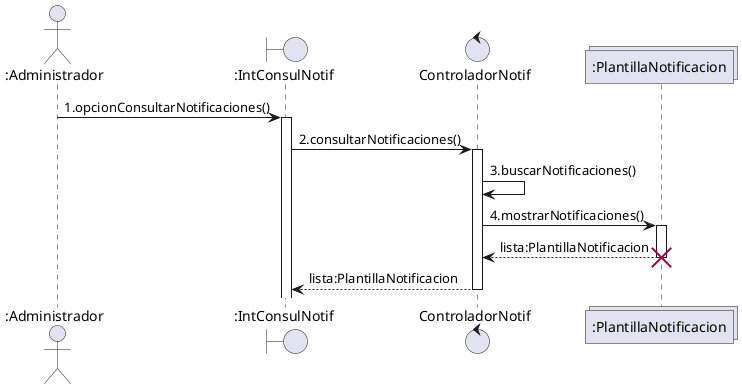 @startuml
    actor ":Administrador" as admin
    boundary ":IntConsulNotif" as intConsulNotif
    control "ControladorNotif" as ctrlNotif
    collections ":PlantillaNotificacion" as plantiList
    

    admin -> intConsulNotif : 1.opcionConsultarNotificaciones()
    activate intConsulNotif
    intConsulNotif -> ctrlNotif : 2.consultarNotificaciones()
    activate ctrlNotif
    ctrlNotif -> ctrlNotif : 3.buscarNotificaciones()
    ctrlNotif -> plantiList : 4.mostrarNotificaciones()
    activate plantiList
    return lista:PlantillaNotificacion
    destroy plantiList
    return lista:PlantillaNotificacion
@enduml
